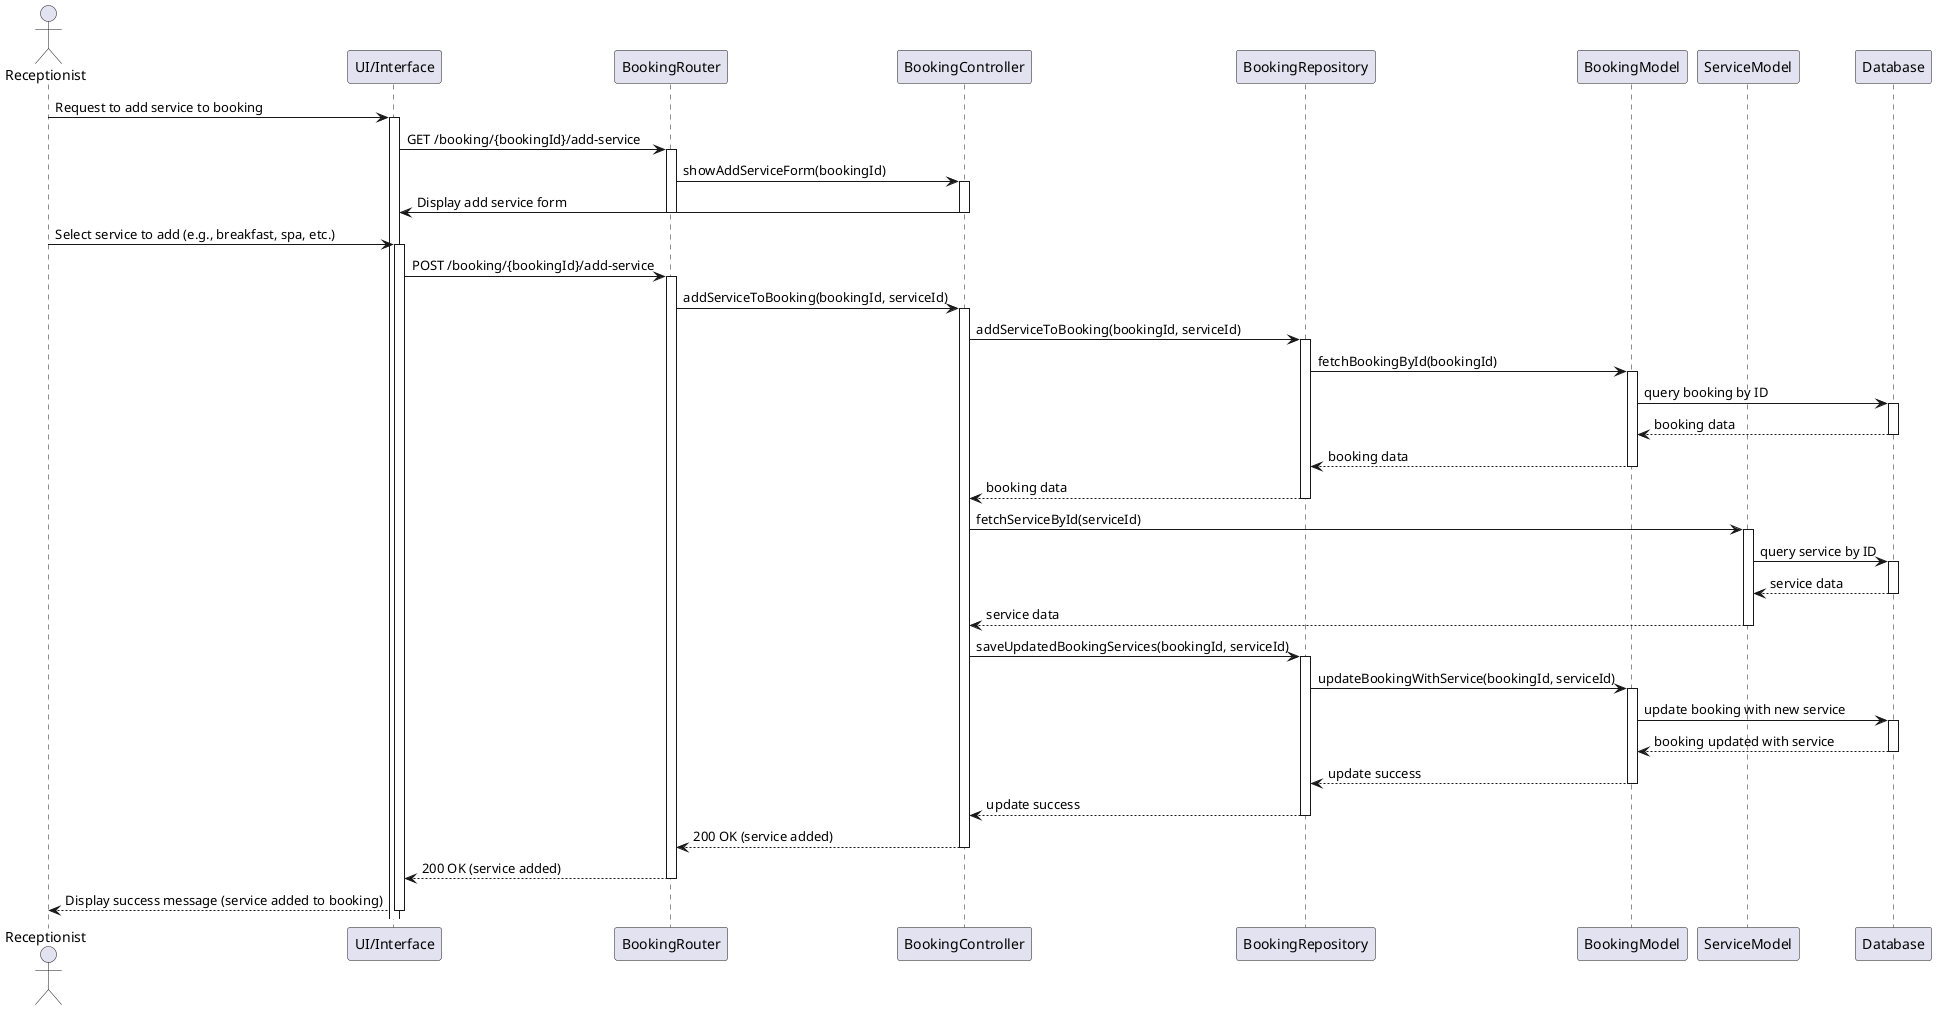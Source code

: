 @startuml
actor Receptionist
participant "UI/Interface" as UI
participant "BookingRouter" as Router
participant "BookingController" as Controller
participant "BookingRepository" as Repository
participant "BookingModel" as BookingModel
participant "ServiceModel" as ServiceModel
participant "Database" as DB

Receptionist -> UI: Request to add service to booking
activate UI
UI -> Router: GET /booking/{bookingId}/add-service
activate Router
Router -> Controller: showAddServiceForm(bookingId)
activate Controller
Controller -> UI: Display add service form
deactivate Controller
deactivate Router

Receptionist -> UI: Select service to add (e.g., breakfast, spa, etc.)
activate UI
UI -> Router: POST /booking/{bookingId}/add-service
activate Router
Router -> Controller: addServiceToBooking(bookingId, serviceId)
activate Controller
Controller -> Repository: addServiceToBooking(bookingId, serviceId)
activate Repository

Repository -> BookingModel: fetchBookingById(bookingId)
activate BookingModel
BookingModel -> DB: query booking by ID
activate DB
DB --> BookingModel: booking data
deactivate DB
BookingModel --> Repository: booking data
deactivate BookingModel
Repository --> Controller: booking data
deactivate Repository

Controller -> ServiceModel: fetchServiceById(serviceId)
activate ServiceModel
ServiceModel -> DB: query service by ID
activate DB
DB --> ServiceModel: service data
deactivate DB
ServiceModel --> Controller: service data
deactivate ServiceModel

Controller -> Repository: saveUpdatedBookingServices(bookingId, serviceId)
activate Repository
Repository -> BookingModel: updateBookingWithService(bookingId, serviceId)
activate BookingModel
BookingModel -> DB: update booking with new service
activate DB
DB --> BookingModel: booking updated with service
deactivate DB
BookingModel --> Repository: update success
deactivate BookingModel
Repository --> Controller: update success
deactivate Repository
Controller --> Router: 200 OK (service added)
deactivate Controller
Router --> UI: 200 OK (service added)
deactivate Router
UI --> Receptionist: Display success message (service added to booking)
deactivate UI
@enduml
